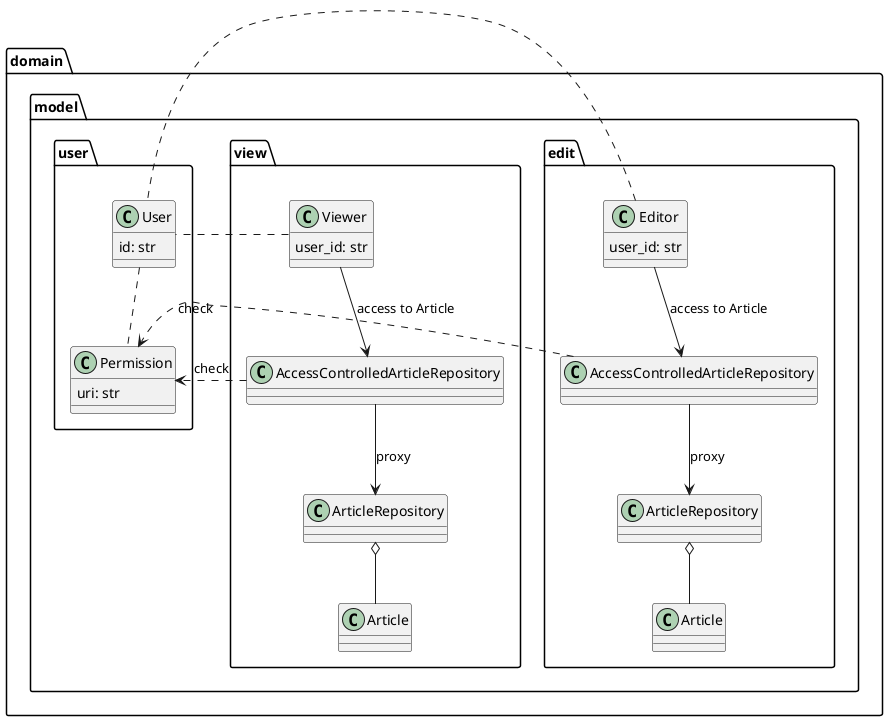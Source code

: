 @startuml

package domain.model.edit {
  class Editor {
    user_id: str
  }
}
package domain.model.view {
  class Viewer {
    user_id: str
  }
}

class domain.model.edit.AccessControlledArticleRepository
class domain.model.view.AccessControlledArticleRepository

class domain.model.edit.ArticleRepository
class domain.model.view.ArticleRepository

class domain.model.edit.Article
class domain.model.view.Article

domain.model.edit.AccessControlledArticleRepository --> domain.model.edit.ArticleRepository : proxy
domain.model.view.AccessControlledArticleRepository --> domain.model.view.ArticleRepository : proxy

Editor --> domain.model.edit.AccessControlledArticleRepository : access to Article
Viewer --> domain.model.view.AccessControlledArticleRepository : access to Article

domain.model.edit.ArticleRepository o-- domain.model.edit.Article
domain.model.view.ArticleRepository o-- domain.model.view.Article

package domain.model.user {
  class User {
    id: str
  }

  class Permission {
    uri: str
  }

  User .. Permission
}

Editor . User
Viewer . User

domain.model.edit.AccessControlledArticleRepository .> Permission : check
domain.model.view.AccessControlledArticleRepository .> Permission : check

@enduml
